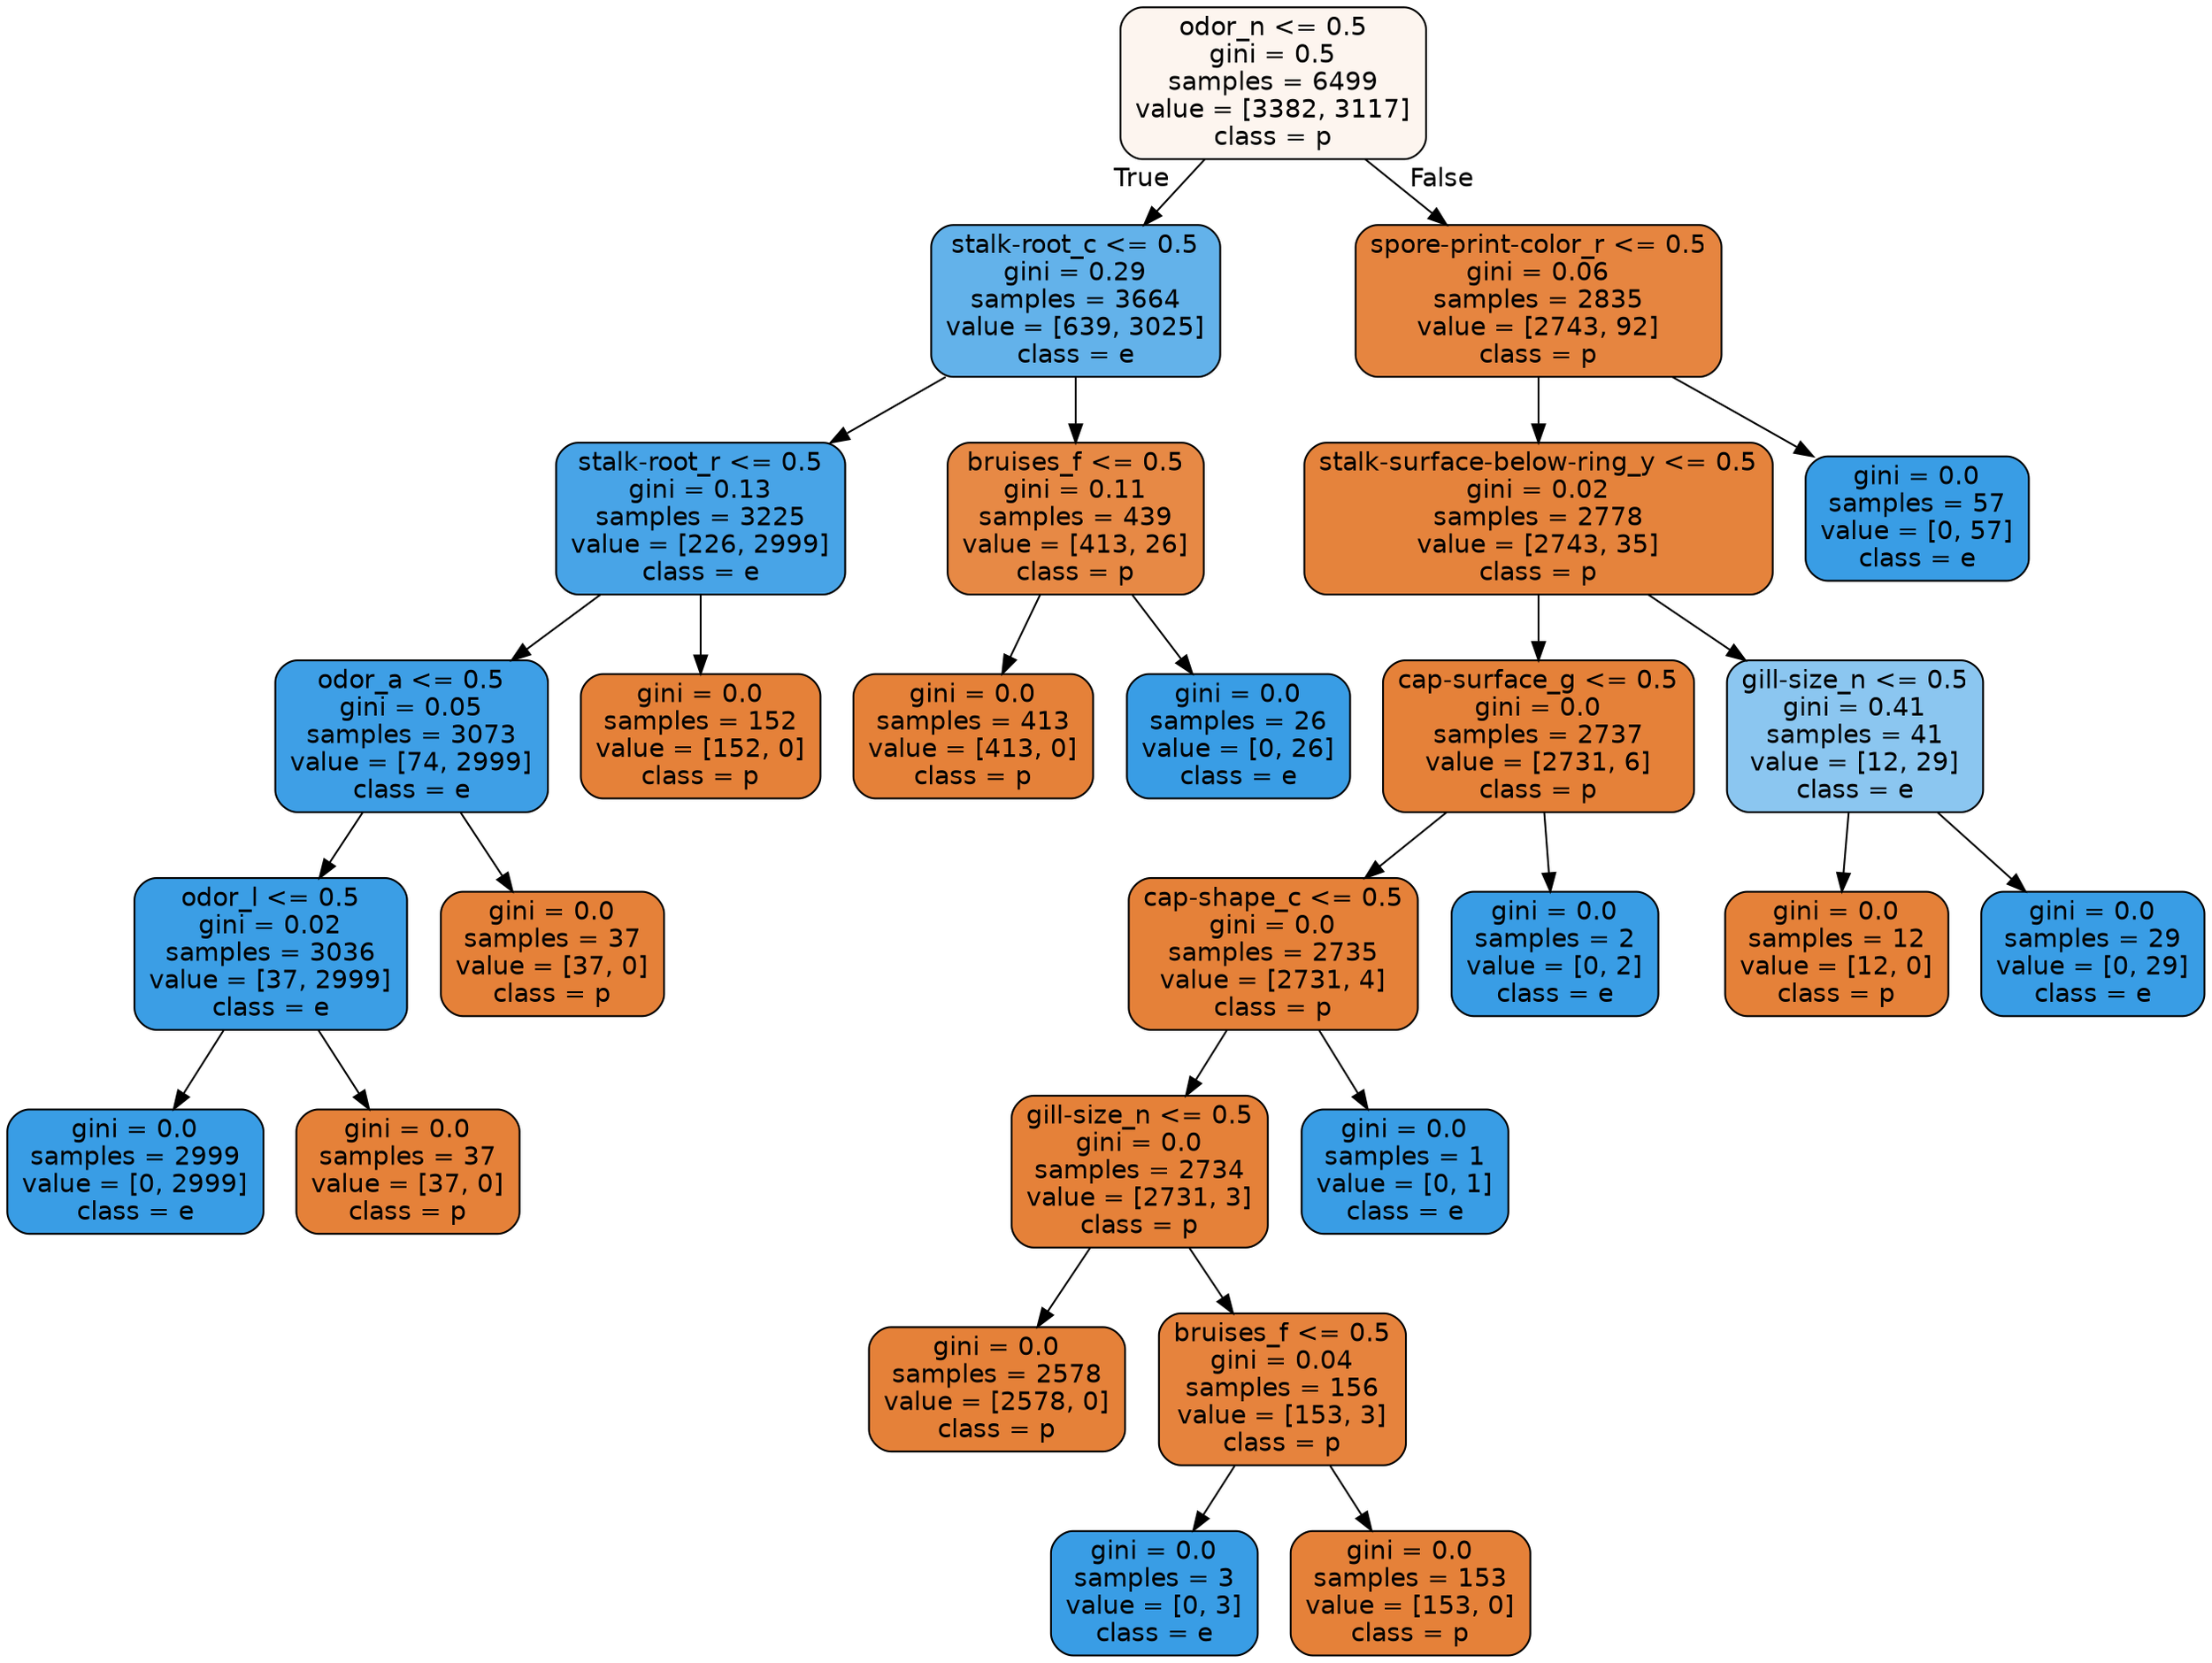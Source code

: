 digraph Tree {
node [shape=box, style="filled, rounded", color="black", fontname=helvetica] ;
edge [fontname=helvetica] ;
0 [label="odor_n <= 0.5\ngini = 0.5\nsamples = 6499\nvalue = [3382, 3117]\nclass = p", fillcolor="#fdf5ef"] ;
1 [label="stalk-root_c <= 0.5\ngini = 0.29\nsamples = 3664\nvalue = [639, 3025]\nclass = e", fillcolor="#63b2ea"] ;
0 -> 1 [labeldistance=2.5, labelangle=45, headlabel="True"] ;
2 [label="stalk-root_r <= 0.5\ngini = 0.13\nsamples = 3225\nvalue = [226, 2999]\nclass = e", fillcolor="#48a4e7"] ;
1 -> 2 ;
3 [label="odor_a <= 0.5\ngini = 0.05\nsamples = 3073\nvalue = [74, 2999]\nclass = e", fillcolor="#3e9fe6"] ;
2 -> 3 ;
4 [label="odor_l <= 0.5\ngini = 0.02\nsamples = 3036\nvalue = [37, 2999]\nclass = e", fillcolor="#3b9ee5"] ;
3 -> 4 ;
5 [label="gini = 0.0\nsamples = 2999\nvalue = [0, 2999]\nclass = e", fillcolor="#399de5"] ;
4 -> 5 ;
6 [label="gini = 0.0\nsamples = 37\nvalue = [37, 0]\nclass = p", fillcolor="#e58139"] ;
4 -> 6 ;
7 [label="gini = 0.0\nsamples = 37\nvalue = [37, 0]\nclass = p", fillcolor="#e58139"] ;
3 -> 7 ;
8 [label="gini = 0.0\nsamples = 152\nvalue = [152, 0]\nclass = p", fillcolor="#e58139"] ;
2 -> 8 ;
9 [label="bruises_f <= 0.5\ngini = 0.11\nsamples = 439\nvalue = [413, 26]\nclass = p", fillcolor="#e78945"] ;
1 -> 9 ;
10 [label="gini = 0.0\nsamples = 413\nvalue = [413, 0]\nclass = p", fillcolor="#e58139"] ;
9 -> 10 ;
11 [label="gini = 0.0\nsamples = 26\nvalue = [0, 26]\nclass = e", fillcolor="#399de5"] ;
9 -> 11 ;
12 [label="spore-print-color_r <= 0.5\ngini = 0.06\nsamples = 2835\nvalue = [2743, 92]\nclass = p", fillcolor="#e68540"] ;
0 -> 12 [labeldistance=2.5, labelangle=-45, headlabel="False"] ;
13 [label="stalk-surface-below-ring_y <= 0.5\ngini = 0.02\nsamples = 2778\nvalue = [2743, 35]\nclass = p", fillcolor="#e5833c"] ;
12 -> 13 ;
14 [label="cap-surface_g <= 0.5\ngini = 0.0\nsamples = 2737\nvalue = [2731, 6]\nclass = p", fillcolor="#e58139"] ;
13 -> 14 ;
15 [label="cap-shape_c <= 0.5\ngini = 0.0\nsamples = 2735\nvalue = [2731, 4]\nclass = p", fillcolor="#e58139"] ;
14 -> 15 ;
16 [label="gill-size_n <= 0.5\ngini = 0.0\nsamples = 2734\nvalue = [2731, 3]\nclass = p", fillcolor="#e58139"] ;
15 -> 16 ;
17 [label="gini = 0.0\nsamples = 2578\nvalue = [2578, 0]\nclass = p", fillcolor="#e58139"] ;
16 -> 17 ;
18 [label="bruises_f <= 0.5\ngini = 0.04\nsamples = 156\nvalue = [153, 3]\nclass = p", fillcolor="#e6833d"] ;
16 -> 18 ;
19 [label="gini = 0.0\nsamples = 3\nvalue = [0, 3]\nclass = e", fillcolor="#399de5"] ;
18 -> 19 ;
20 [label="gini = 0.0\nsamples = 153\nvalue = [153, 0]\nclass = p", fillcolor="#e58139"] ;
18 -> 20 ;
21 [label="gini = 0.0\nsamples = 1\nvalue = [0, 1]\nclass = e", fillcolor="#399de5"] ;
15 -> 21 ;
22 [label="gini = 0.0\nsamples = 2\nvalue = [0, 2]\nclass = e", fillcolor="#399de5"] ;
14 -> 22 ;
23 [label="gill-size_n <= 0.5\ngini = 0.41\nsamples = 41\nvalue = [12, 29]\nclass = e", fillcolor="#8bc6f0"] ;
13 -> 23 ;
24 [label="gini = 0.0\nsamples = 12\nvalue = [12, 0]\nclass = p", fillcolor="#e58139"] ;
23 -> 24 ;
25 [label="gini = 0.0\nsamples = 29\nvalue = [0, 29]\nclass = e", fillcolor="#399de5"] ;
23 -> 25 ;
26 [label="gini = 0.0\nsamples = 57\nvalue = [0, 57]\nclass = e", fillcolor="#399de5"] ;
12 -> 26 ;
}